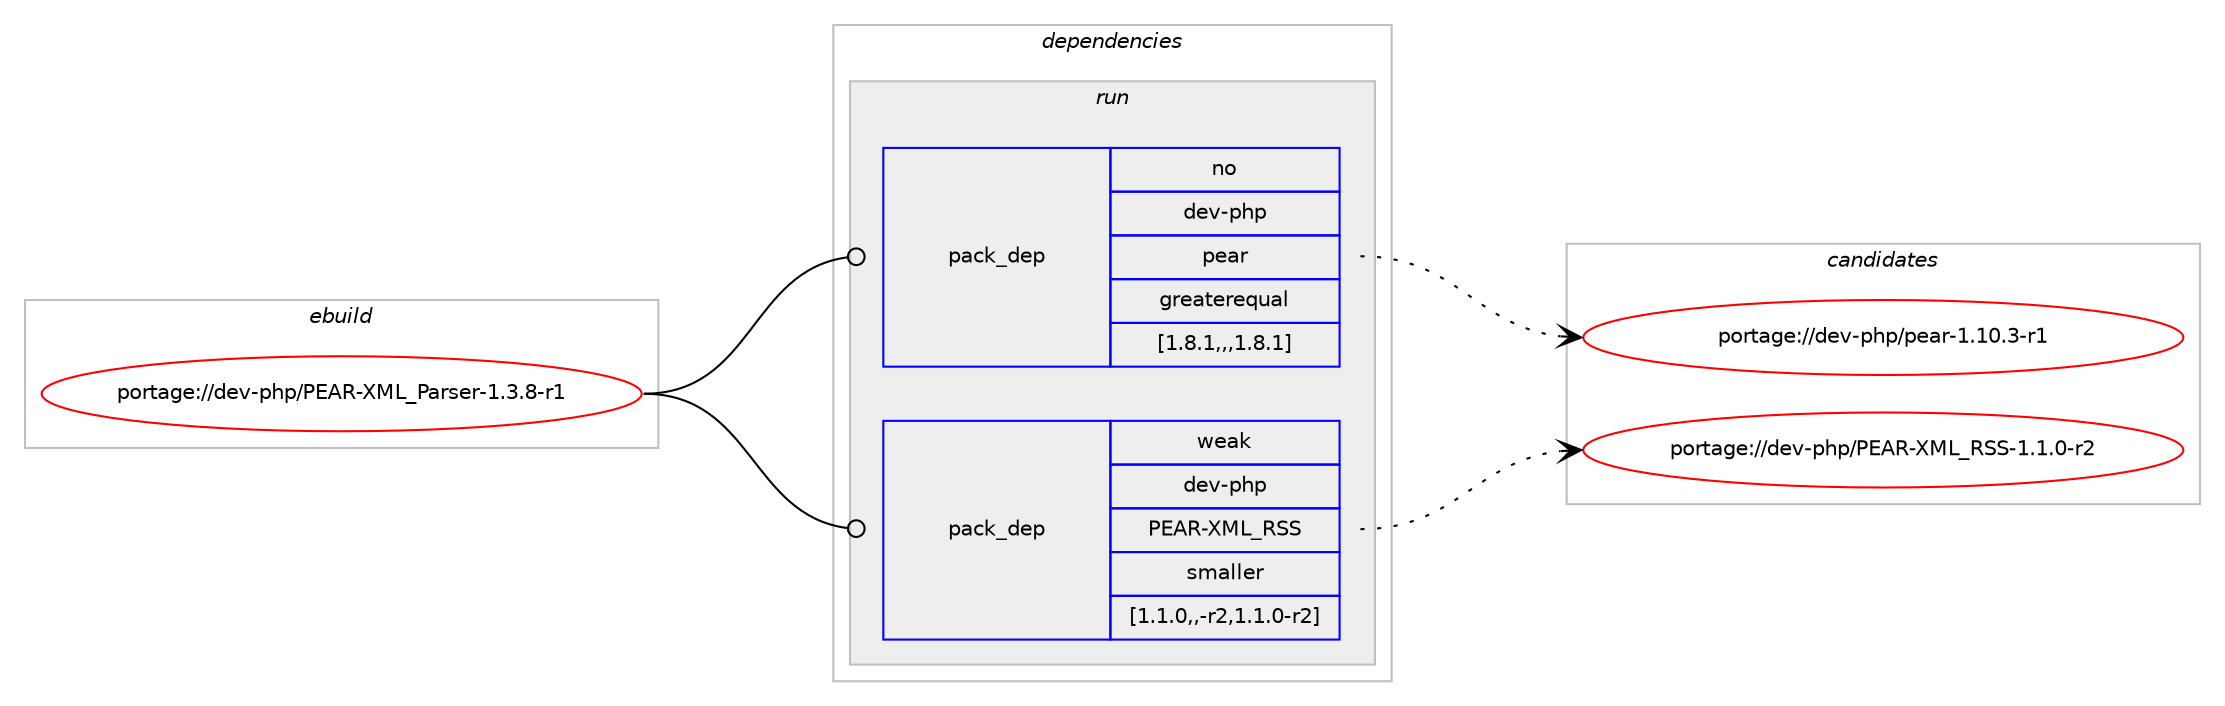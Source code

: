 digraph prolog {

# *************
# Graph options
# *************

newrank=true;
concentrate=true;
compound=true;
graph [rankdir=LR,fontname=Helvetica,fontsize=10,ranksep=1.5];#, ranksep=2.5, nodesep=0.2];
edge  [arrowhead=vee];
node  [fontname=Helvetica,fontsize=10];

# **********
# The ebuild
# **********

subgraph cluster_leftcol {
color=gray;
rank=same;
label=<<i>ebuild</i>>;
id [label="portage://dev-php/PEAR-XML_Parser-1.3.8-r1", color=red, width=4, href="../dev-php/PEAR-XML_Parser-1.3.8-r1.svg"];
}

# ****************
# The dependencies
# ****************

subgraph cluster_midcol {
color=gray;
label=<<i>dependencies</i>>;
subgraph cluster_compile {
fillcolor="#eeeeee";
style=filled;
label=<<i>compile</i>>;
}
subgraph cluster_compileandrun {
fillcolor="#eeeeee";
style=filled;
label=<<i>compile and run</i>>;
}
subgraph cluster_run {
fillcolor="#eeeeee";
style=filled;
label=<<i>run</i>>;
subgraph pack106075 {
dependency136514 [label=<<TABLE BORDER="0" CELLBORDER="1" CELLSPACING="0" CELLPADDING="4" WIDTH="220"><TR><TD ROWSPAN="6" CELLPADDING="30">pack_dep</TD></TR><TR><TD WIDTH="110">no</TD></TR><TR><TD>dev-php</TD></TR><TR><TD>pear</TD></TR><TR><TD>greaterequal</TD></TR><TR><TD>[1.8.1,,,1.8.1]</TD></TR></TABLE>>, shape=none, color=blue];
}
id:e -> dependency136514:w [weight=20,style="solid",arrowhead="odot"];
subgraph pack106076 {
dependency136515 [label=<<TABLE BORDER="0" CELLBORDER="1" CELLSPACING="0" CELLPADDING="4" WIDTH="220"><TR><TD ROWSPAN="6" CELLPADDING="30">pack_dep</TD></TR><TR><TD WIDTH="110">weak</TD></TR><TR><TD>dev-php</TD></TR><TR><TD>PEAR-XML_RSS</TD></TR><TR><TD>smaller</TD></TR><TR><TD>[1.1.0,,-r2,1.1.0-r2]</TD></TR></TABLE>>, shape=none, color=blue];
}
id:e -> dependency136515:w [weight=20,style="solid",arrowhead="odot"];
}
}

# **************
# The candidates
# **************

subgraph cluster_choices {
rank=same;
color=gray;
label=<<i>candidates</i>>;

subgraph choice106075 {
color=black;
nodesep=1;
choice100101118451121041124711210197114454946494846514511449 [label="portage://dev-php/pear-1.10.3-r1", color=red, width=4,href="../dev-php/pear-1.10.3-r1.svg"];
dependency136514:e -> choice100101118451121041124711210197114454946494846514511449:w [style=dotted,weight="100"];
}
subgraph choice106076 {
color=black;
nodesep=1;
choice10010111845112104112478069658245887776958283834549464946484511450 [label="portage://dev-php/PEAR-XML_RSS-1.1.0-r2", color=red, width=4,href="../dev-php/PEAR-XML_RSS-1.1.0-r2.svg"];
dependency136515:e -> choice10010111845112104112478069658245887776958283834549464946484511450:w [style=dotted,weight="100"];
}
}

}
